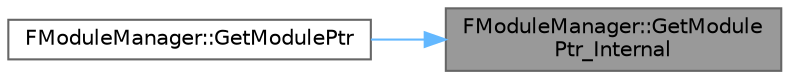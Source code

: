 digraph "FModuleManager::GetModulePtr_Internal"
{
 // INTERACTIVE_SVG=YES
 // LATEX_PDF_SIZE
  bgcolor="transparent";
  edge [fontname=Helvetica,fontsize=10,labelfontname=Helvetica,labelfontsize=10];
  node [fontname=Helvetica,fontsize=10,shape=box,height=0.2,width=0.4];
  rankdir="RL";
  Node1 [id="Node000001",label="FModuleManager::GetModule\lPtr_Internal",height=0.2,width=0.4,color="gray40", fillcolor="grey60", style="filled", fontcolor="black",tooltip=" "];
  Node1 -> Node2 [id="edge1_Node000001_Node000002",dir="back",color="steelblue1",style="solid",tooltip=" "];
  Node2 [id="Node000002",label="FModuleManager::GetModulePtr",height=0.2,width=0.4,color="grey40", fillcolor="white", style="filled",URL="$dd/dbe/classFModuleManager.html#aaf1e25d3db987d91a38bd4387b6d4910",tooltip="Gets a module by name."];
}
